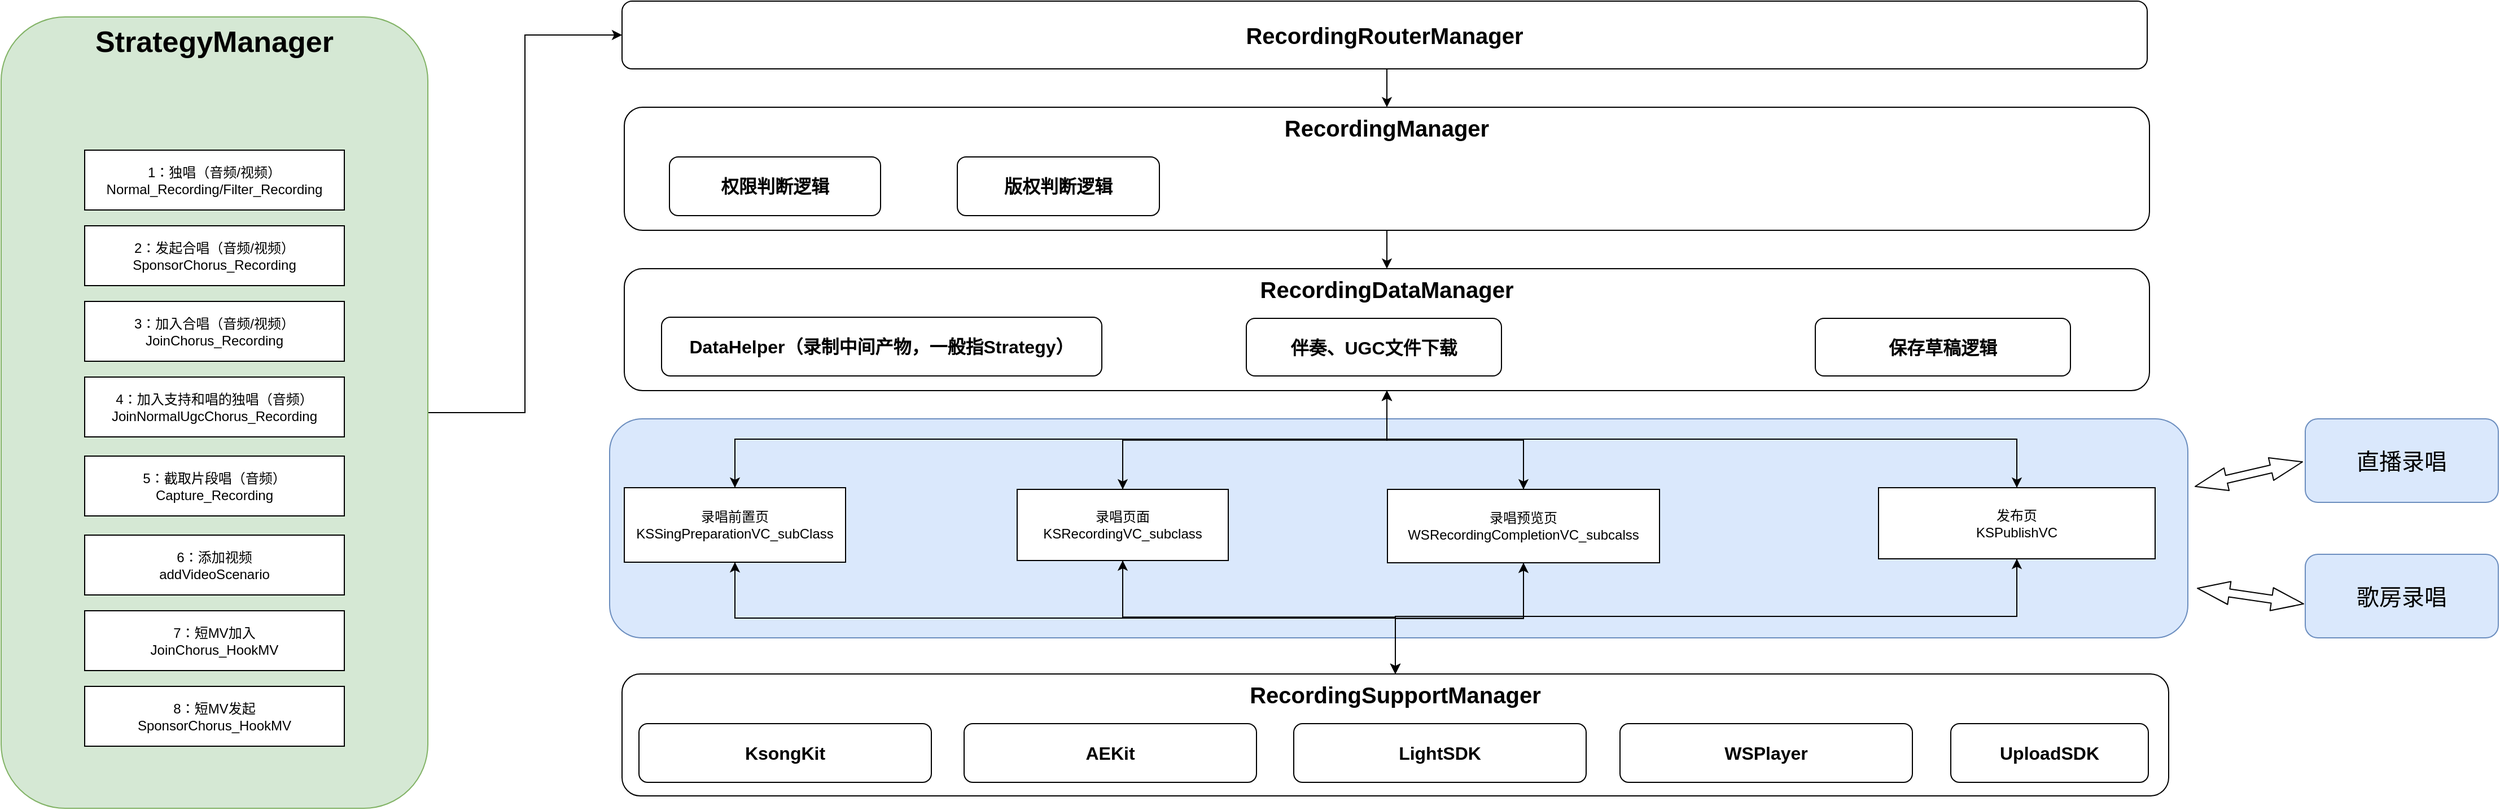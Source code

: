 <mxfile version="14.7.7" type="github">
  <diagram id="4FbR9pomIaIVxxBciywS" name="Page-1">
    <mxGraphModel dx="3631" dy="1334" grid="0" gridSize="10" guides="1" tooltips="1" connect="1" arrows="1" fold="1" page="0" pageScale="1" pageWidth="827" pageHeight="1169" math="0" shadow="0">
      <root>
        <mxCell id="0" />
        <mxCell id="1" parent="0" />
        <mxCell id="91c_8JPLTD3vud4gfQtf-39" value="" style="rounded=1;whiteSpace=wrap;html=1;fontSize=20;verticalAlign=middle;fillColor=#dae8fc;strokeColor=#6c8ebf;" vertex="1" parent="1">
          <mxGeometry x="-324" y="367" width="1398" height="194" as="geometry" />
        </mxCell>
        <mxCell id="91c_8JPLTD3vud4gfQtf-4" style="edgeStyle=orthogonalEdgeStyle;rounded=0;orthogonalLoop=1;jettySize=auto;html=1;exitX=1;exitY=0.5;exitDx=0;exitDy=0;entryX=0;entryY=0.5;entryDx=0;entryDy=0;" edge="1" parent="1" source="udFPGeZrtBHDWeZ5HIYq-1" target="91c_8JPLTD3vud4gfQtf-1">
          <mxGeometry relative="1" as="geometry" />
        </mxCell>
        <mxCell id="udFPGeZrtBHDWeZ5HIYq-1" value="&lt;b&gt;&lt;font style=&quot;font-size: 26px&quot;&gt;StrategyManager&lt;/font&gt;&lt;/b&gt;" style="rounded=1;whiteSpace=wrap;html=1;verticalAlign=top;fillColor=#d5e8d4;strokeColor=#82b366;" parent="1" vertex="1">
          <mxGeometry x="-863" y="11" width="378" height="701" as="geometry" />
        </mxCell>
        <mxCell id="udFPGeZrtBHDWeZ5HIYq-2" value="" style="group" parent="1" vertex="1" connectable="0">
          <mxGeometry x="-789" y="73" width="230" height="584" as="geometry" />
        </mxCell>
        <mxCell id="udFPGeZrtBHDWeZ5HIYq-3" value="" style="group" parent="udFPGeZrtBHDWeZ5HIYq-2" vertex="1" connectable="0">
          <mxGeometry y="56" width="230" height="528" as="geometry" />
        </mxCell>
        <mxCell id="udFPGeZrtBHDWeZ5HIYq-4" value="" style="group" parent="udFPGeZrtBHDWeZ5HIYq-3" vertex="1" connectable="0">
          <mxGeometry width="230" height="528" as="geometry" />
        </mxCell>
        <mxCell id="udFPGeZrtBHDWeZ5HIYq-5" value="1：独唱（音频/视频）&#xa;Normal_Recording/Filter_Recording" style="rounded=0;whiteSpace=wrap;html=1;" parent="udFPGeZrtBHDWeZ5HIYq-4" vertex="1">
          <mxGeometry width="230" height="53" as="geometry" />
        </mxCell>
        <mxCell id="udFPGeZrtBHDWeZ5HIYq-6" value="&lt;div&gt;2：发起合唱（音频/视频）&lt;/div&gt;&lt;div&gt;SponsorChorus_Recording&lt;/div&gt;" style="rounded=0;whiteSpace=wrap;html=1;" parent="udFPGeZrtBHDWeZ5HIYq-4" vertex="1">
          <mxGeometry y="67" width="230" height="53" as="geometry" />
        </mxCell>
        <mxCell id="udFPGeZrtBHDWeZ5HIYq-7" value="&lt;div&gt;3：加入合唱（音频/视频）&lt;/div&gt;&lt;div&gt;JoinChorus_Recording&lt;/div&gt;" style="rounded=0;whiteSpace=wrap;html=1;" parent="udFPGeZrtBHDWeZ5HIYq-4" vertex="1">
          <mxGeometry y="134" width="230" height="53" as="geometry" />
        </mxCell>
        <mxCell id="udFPGeZrtBHDWeZ5HIYq-8" value="&lt;div&gt;4：加入支持和唱的独唱（音频）&lt;/div&gt;&lt;div&gt;JoinNormalUgcChorus_Recording&lt;/div&gt;" style="rounded=0;whiteSpace=wrap;html=1;" parent="udFPGeZrtBHDWeZ5HIYq-4" vertex="1">
          <mxGeometry y="201" width="230" height="53" as="geometry" />
        </mxCell>
        <mxCell id="udFPGeZrtBHDWeZ5HIYq-9" value="&lt;div&gt;5：截取片段唱（音频）&lt;/div&gt;&lt;div&gt;Capture_Recording&lt;/div&gt;" style="rounded=0;whiteSpace=wrap;html=1;" parent="udFPGeZrtBHDWeZ5HIYq-4" vertex="1">
          <mxGeometry y="271" width="230" height="53" as="geometry" />
        </mxCell>
        <mxCell id="udFPGeZrtBHDWeZ5HIYq-10" value="&lt;div&gt;6：添加视频&lt;/div&gt;&lt;div&gt;addVideoScenario&lt;/div&gt;" style="rounded=0;whiteSpace=wrap;html=1;" parent="udFPGeZrtBHDWeZ5HIYq-4" vertex="1">
          <mxGeometry y="341" width="230" height="53" as="geometry" />
        </mxCell>
        <mxCell id="udFPGeZrtBHDWeZ5HIYq-11" value="&lt;div&gt;7：短MV加入&lt;/div&gt;&lt;div&gt;JoinChorus_HookMV&lt;/div&gt;" style="rounded=0;whiteSpace=wrap;html=1;" parent="udFPGeZrtBHDWeZ5HIYq-4" vertex="1">
          <mxGeometry y="408" width="230" height="53" as="geometry" />
        </mxCell>
        <mxCell id="udFPGeZrtBHDWeZ5HIYq-12" value="&lt;div&gt;8：短MV发起&lt;/div&gt;&lt;div&gt;SponsorChorus_HookMV&lt;/div&gt;" style="rounded=0;whiteSpace=wrap;html=1;" parent="udFPGeZrtBHDWeZ5HIYq-4" vertex="1">
          <mxGeometry y="475" width="230" height="53" as="geometry" />
        </mxCell>
        <mxCell id="91c_8JPLTD3vud4gfQtf-41" style="edgeStyle=orthogonalEdgeStyle;rounded=0;orthogonalLoop=1;jettySize=auto;html=1;exitX=0.5;exitY=1;exitDx=0;exitDy=0;entryX=0.5;entryY=0;entryDx=0;entryDy=0;fontSize=20;" edge="1" parent="1" source="udFPGeZrtBHDWeZ5HIYq-13" target="udFPGeZrtBHDWeZ5HIYq-34">
          <mxGeometry relative="1" as="geometry" />
        </mxCell>
        <mxCell id="udFPGeZrtBHDWeZ5HIYq-13" value="&lt;b&gt;&lt;font style=&quot;font-size: 20px&quot;&gt;RecordingManager&lt;/font&gt;&lt;/b&gt;" style="rounded=1;whiteSpace=wrap;html=1;verticalAlign=top;" parent="1" vertex="1">
          <mxGeometry x="-311" y="91" width="1351" height="109" as="geometry" />
        </mxCell>
        <mxCell id="91c_8JPLTD3vud4gfQtf-30" style="edgeStyle=orthogonalEdgeStyle;rounded=0;orthogonalLoop=1;jettySize=auto;html=1;exitX=0.5;exitY=1;exitDx=0;exitDy=0;entryX=0.5;entryY=0;entryDx=0;entryDy=0;fontSize=20;" edge="1" parent="1" source="udFPGeZrtBHDWeZ5HIYq-16" target="91c_8JPLTD3vud4gfQtf-15">
          <mxGeometry relative="1" as="geometry" />
        </mxCell>
        <mxCell id="91c_8JPLTD3vud4gfQtf-35" style="edgeStyle=orthogonalEdgeStyle;rounded=0;orthogonalLoop=1;jettySize=auto;html=1;exitX=0.5;exitY=0;exitDx=0;exitDy=0;entryX=0.5;entryY=1;entryDx=0;entryDy=0;fontSize=20;" edge="1" parent="1" source="udFPGeZrtBHDWeZ5HIYq-16" target="udFPGeZrtBHDWeZ5HIYq-34">
          <mxGeometry relative="1" as="geometry" />
        </mxCell>
        <mxCell id="udFPGeZrtBHDWeZ5HIYq-16" value="&lt;div&gt;录唱前置页&lt;/div&gt;&lt;div&gt;KSSingPreparationVC_subClass&lt;/div&gt;" style="rounded=0;whiteSpace=wrap;html=1;" parent="1" vertex="1">
          <mxGeometry x="-311" y="428" width="196" height="66" as="geometry" />
        </mxCell>
        <mxCell id="91c_8JPLTD3vud4gfQtf-31" style="edgeStyle=orthogonalEdgeStyle;rounded=0;orthogonalLoop=1;jettySize=auto;html=1;exitX=0.5;exitY=1;exitDx=0;exitDy=0;entryX=0.5;entryY=0;entryDx=0;entryDy=0;fontSize=20;" edge="1" parent="1" source="udFPGeZrtBHDWeZ5HIYq-22" target="91c_8JPLTD3vud4gfQtf-15">
          <mxGeometry relative="1" as="geometry" />
        </mxCell>
        <mxCell id="91c_8JPLTD3vud4gfQtf-36" style="edgeStyle=orthogonalEdgeStyle;rounded=0;orthogonalLoop=1;jettySize=auto;html=1;exitX=0.5;exitY=0;exitDx=0;exitDy=0;entryX=0.5;entryY=1;entryDx=0;entryDy=0;fontSize=20;" edge="1" parent="1" source="udFPGeZrtBHDWeZ5HIYq-22" target="udFPGeZrtBHDWeZ5HIYq-34">
          <mxGeometry relative="1" as="geometry" />
        </mxCell>
        <mxCell id="udFPGeZrtBHDWeZ5HIYq-22" value="录唱页面&lt;br&gt;KSRecordingVC_subclass" style="rounded=0;whiteSpace=wrap;html=1;" parent="1" vertex="1">
          <mxGeometry x="37" y="429.5" width="187" height="63" as="geometry" />
        </mxCell>
        <mxCell id="91c_8JPLTD3vud4gfQtf-32" style="edgeStyle=orthogonalEdgeStyle;rounded=0;orthogonalLoop=1;jettySize=auto;html=1;exitX=0.5;exitY=1;exitDx=0;exitDy=0;entryX=0.5;entryY=0;entryDx=0;entryDy=0;fontSize=20;" edge="1" parent="1" source="udFPGeZrtBHDWeZ5HIYq-23" target="91c_8JPLTD3vud4gfQtf-15">
          <mxGeometry relative="1" as="geometry" />
        </mxCell>
        <mxCell id="91c_8JPLTD3vud4gfQtf-37" style="edgeStyle=orthogonalEdgeStyle;rounded=0;orthogonalLoop=1;jettySize=auto;html=1;exitX=0.5;exitY=0;exitDx=0;exitDy=0;entryX=0.5;entryY=1;entryDx=0;entryDy=0;fontSize=20;" edge="1" parent="1" source="udFPGeZrtBHDWeZ5HIYq-23" target="udFPGeZrtBHDWeZ5HIYq-34">
          <mxGeometry relative="1" as="geometry" />
        </mxCell>
        <mxCell id="udFPGeZrtBHDWeZ5HIYq-23" value="录唱预览页&lt;br&gt;WSRecordingCompletionVC_subcalss" style="rounded=0;whiteSpace=wrap;html=1;" parent="1" vertex="1">
          <mxGeometry x="365" y="429.5" width="241" height="65" as="geometry" />
        </mxCell>
        <mxCell id="91c_8JPLTD3vud4gfQtf-38" style="edgeStyle=orthogonalEdgeStyle;rounded=0;orthogonalLoop=1;jettySize=auto;html=1;exitX=0.5;exitY=0;exitDx=0;exitDy=0;entryX=0.5;entryY=1;entryDx=0;entryDy=0;fontSize=20;" edge="1" parent="1" source="udFPGeZrtBHDWeZ5HIYq-24" target="udFPGeZrtBHDWeZ5HIYq-34">
          <mxGeometry relative="1" as="geometry" />
        </mxCell>
        <mxCell id="91c_8JPLTD3vud4gfQtf-43" style="edgeStyle=orthogonalEdgeStyle;rounded=0;orthogonalLoop=1;jettySize=auto;html=1;exitX=0.5;exitY=1;exitDx=0;exitDy=0;entryX=0.5;entryY=0;entryDx=0;entryDy=0;fontSize=20;" edge="1" parent="1" source="udFPGeZrtBHDWeZ5HIYq-24" target="91c_8JPLTD3vud4gfQtf-15">
          <mxGeometry relative="1" as="geometry" />
        </mxCell>
        <mxCell id="udFPGeZrtBHDWeZ5HIYq-24" value="发布页&#xa;KSPublishVC" style="rounded=0;whiteSpace=wrap;html=1;" parent="1" vertex="1">
          <mxGeometry x="800" y="428" width="245" height="63" as="geometry" />
        </mxCell>
        <mxCell id="udFPGeZrtBHDWeZ5HIYq-33" value="权限判断逻辑" style="rounded=1;whiteSpace=wrap;html=1;verticalAlign=middle;fontStyle=1;fontSize=16;" parent="1" vertex="1">
          <mxGeometry x="-271" y="135" width="187" height="52" as="geometry" />
        </mxCell>
        <mxCell id="91c_8JPLTD3vud4gfQtf-11" style="edgeStyle=orthogonalEdgeStyle;rounded=0;orthogonalLoop=1;jettySize=auto;html=1;exitX=0.5;exitY=1;exitDx=0;exitDy=0;fontSize=20;" edge="1" parent="1" source="udFPGeZrtBHDWeZ5HIYq-34" target="udFPGeZrtBHDWeZ5HIYq-16">
          <mxGeometry relative="1" as="geometry" />
        </mxCell>
        <mxCell id="91c_8JPLTD3vud4gfQtf-12" style="edgeStyle=orthogonalEdgeStyle;rounded=0;orthogonalLoop=1;jettySize=auto;html=1;exitX=0.5;exitY=1;exitDx=0;exitDy=0;entryX=0.5;entryY=0;entryDx=0;entryDy=0;fontSize=20;" edge="1" parent="1" source="udFPGeZrtBHDWeZ5HIYq-34" target="udFPGeZrtBHDWeZ5HIYq-22">
          <mxGeometry relative="1" as="geometry" />
        </mxCell>
        <mxCell id="91c_8JPLTD3vud4gfQtf-13" style="edgeStyle=orthogonalEdgeStyle;rounded=0;orthogonalLoop=1;jettySize=auto;html=1;exitX=0.5;exitY=1;exitDx=0;exitDy=0;entryX=0.5;entryY=0;entryDx=0;entryDy=0;fontSize=20;" edge="1" parent="1" source="udFPGeZrtBHDWeZ5HIYq-34" target="udFPGeZrtBHDWeZ5HIYq-23">
          <mxGeometry relative="1" as="geometry" />
        </mxCell>
        <mxCell id="91c_8JPLTD3vud4gfQtf-14" style="edgeStyle=orthogonalEdgeStyle;rounded=0;orthogonalLoop=1;jettySize=auto;html=1;exitX=0.5;exitY=1;exitDx=0;exitDy=0;entryX=0.5;entryY=0;entryDx=0;entryDy=0;fontSize=20;" edge="1" parent="1" source="udFPGeZrtBHDWeZ5HIYq-34" target="udFPGeZrtBHDWeZ5HIYq-24">
          <mxGeometry relative="1" as="geometry" />
        </mxCell>
        <mxCell id="udFPGeZrtBHDWeZ5HIYq-34" value="&lt;font style=&quot;font-size: 20px&quot;&gt;RecordingDataManager&lt;/font&gt;" style="rounded=1;whiteSpace=wrap;html=1;verticalAlign=top;fontStyle=1;fontSize=16;" parent="1" vertex="1">
          <mxGeometry x="-311" y="234" width="1351" height="108" as="geometry" />
        </mxCell>
        <mxCell id="91c_8JPLTD3vud4gfQtf-5" style="edgeStyle=orthogonalEdgeStyle;rounded=0;orthogonalLoop=1;jettySize=auto;html=1;exitX=0.5;exitY=1;exitDx=0;exitDy=0;entryX=0.5;entryY=0;entryDx=0;entryDy=0;" edge="1" parent="1" source="91c_8JPLTD3vud4gfQtf-1" target="udFPGeZrtBHDWeZ5HIYq-13">
          <mxGeometry relative="1" as="geometry" />
        </mxCell>
        <mxCell id="91c_8JPLTD3vud4gfQtf-1" value="RecordingRouterManager" style="rounded=1;whiteSpace=wrap;html=1;verticalAlign=middle;fontStyle=1;fontSize=20;" vertex="1" parent="1">
          <mxGeometry x="-313" y="-3" width="1351" height="60" as="geometry" />
        </mxCell>
        <mxCell id="udFPGeZrtBHDWeZ5HIYq-18" value="DataHelper（录制中间产物，一般指Strategy）" style="rounded=1;whiteSpace=wrap;html=1;verticalAlign=middle;fontStyle=1;fontSize=16;" parent="1" vertex="1">
          <mxGeometry x="-278" y="277" width="390" height="52" as="geometry" />
        </mxCell>
        <mxCell id="udFPGeZrtBHDWeZ5HIYq-19" value="伴奏、UGC文件下载" style="rounded=1;whiteSpace=wrap;html=1;verticalAlign=middle;fontStyle=1;fontSize=16;" parent="1" vertex="1">
          <mxGeometry x="240" y="278" width="226" height="51" as="geometry" />
        </mxCell>
        <mxCell id="91c_8JPLTD3vud4gfQtf-2" value="保存草稿逻辑" style="rounded=1;whiteSpace=wrap;html=1;verticalAlign=middle;fontStyle=1;fontSize=16;" vertex="1" parent="1">
          <mxGeometry x="744" y="278" width="226" height="51" as="geometry" />
        </mxCell>
        <mxCell id="91c_8JPLTD3vud4gfQtf-3" value="版权判断逻辑" style="rounded=1;whiteSpace=wrap;html=1;verticalAlign=middle;fontStyle=1;fontSize=16;" vertex="1" parent="1">
          <mxGeometry x="-16" y="135" width="179" height="52" as="geometry" />
        </mxCell>
        <mxCell id="91c_8JPLTD3vud4gfQtf-26" style="edgeStyle=orthogonalEdgeStyle;rounded=0;orthogonalLoop=1;jettySize=auto;html=1;exitX=0.5;exitY=0;exitDx=0;exitDy=0;entryX=0.5;entryY=1;entryDx=0;entryDy=0;fontSize=20;" edge="1" parent="1" source="91c_8JPLTD3vud4gfQtf-15" target="udFPGeZrtBHDWeZ5HIYq-16">
          <mxGeometry relative="1" as="geometry" />
        </mxCell>
        <mxCell id="91c_8JPLTD3vud4gfQtf-27" style="edgeStyle=orthogonalEdgeStyle;rounded=0;orthogonalLoop=1;jettySize=auto;html=1;exitX=0.5;exitY=0;exitDx=0;exitDy=0;entryX=0.5;entryY=1;entryDx=0;entryDy=0;fontSize=20;" edge="1" parent="1" source="91c_8JPLTD3vud4gfQtf-15" target="udFPGeZrtBHDWeZ5HIYq-22">
          <mxGeometry relative="1" as="geometry" />
        </mxCell>
        <mxCell id="91c_8JPLTD3vud4gfQtf-28" style="edgeStyle=orthogonalEdgeStyle;rounded=0;orthogonalLoop=1;jettySize=auto;html=1;exitX=0.5;exitY=0;exitDx=0;exitDy=0;entryX=0.5;entryY=1;entryDx=0;entryDy=0;fontSize=20;" edge="1" parent="1" source="91c_8JPLTD3vud4gfQtf-15" target="udFPGeZrtBHDWeZ5HIYq-23">
          <mxGeometry relative="1" as="geometry" />
        </mxCell>
        <mxCell id="91c_8JPLTD3vud4gfQtf-44" style="edgeStyle=orthogonalEdgeStyle;rounded=0;orthogonalLoop=1;jettySize=auto;html=1;exitX=0.5;exitY=0;exitDx=0;exitDy=0;entryX=0.5;entryY=1;entryDx=0;entryDy=0;fontSize=20;" edge="1" parent="1" source="91c_8JPLTD3vud4gfQtf-15" target="udFPGeZrtBHDWeZ5HIYq-24">
          <mxGeometry relative="1" as="geometry" />
        </mxCell>
        <mxCell id="91c_8JPLTD3vud4gfQtf-15" value="&lt;font style=&quot;font-size: 20px&quot;&gt;RecordingSupportManager&lt;/font&gt;" style="rounded=1;whiteSpace=wrap;html=1;verticalAlign=top;fontStyle=1;fontSize=16;" vertex="1" parent="1">
          <mxGeometry x="-313" y="593" width="1370" height="108" as="geometry" />
        </mxCell>
        <mxCell id="91c_8JPLTD3vud4gfQtf-16" value="KsongKit" style="rounded=1;whiteSpace=wrap;html=1;verticalAlign=middle;fontStyle=1;fontSize=16;" vertex="1" parent="1">
          <mxGeometry x="-298" y="637" width="259" height="52" as="geometry" />
        </mxCell>
        <mxCell id="91c_8JPLTD3vud4gfQtf-17" value="AEKit" style="rounded=1;whiteSpace=wrap;html=1;verticalAlign=middle;fontStyle=1;fontSize=16;" vertex="1" parent="1">
          <mxGeometry x="-10" y="637" width="259" height="52" as="geometry" />
        </mxCell>
        <mxCell id="91c_8JPLTD3vud4gfQtf-18" value="LightSDK" style="rounded=1;whiteSpace=wrap;html=1;verticalAlign=middle;fontStyle=1;fontSize=16;" vertex="1" parent="1">
          <mxGeometry x="282" y="637" width="259" height="52" as="geometry" />
        </mxCell>
        <mxCell id="91c_8JPLTD3vud4gfQtf-23" value="WSPlayer" style="rounded=1;whiteSpace=wrap;html=1;verticalAlign=middle;fontStyle=1;fontSize=16;" vertex="1" parent="1">
          <mxGeometry x="571" y="637" width="259" height="52" as="geometry" />
        </mxCell>
        <mxCell id="91c_8JPLTD3vud4gfQtf-24" value="UploadSDK" style="rounded=1;whiteSpace=wrap;html=1;verticalAlign=middle;fontStyle=1;fontSize=16;" vertex="1" parent="1">
          <mxGeometry x="864" y="637" width="175" height="52" as="geometry" />
        </mxCell>
        <mxCell id="91c_8JPLTD3vud4gfQtf-45" value="直播录唱" style="rounded=1;whiteSpace=wrap;html=1;fontSize=20;verticalAlign=middle;fillColor=#dae8fc;strokeColor=#6c8ebf;" vertex="1" parent="1">
          <mxGeometry x="1178" y="367" width="171" height="74" as="geometry" />
        </mxCell>
        <mxCell id="91c_8JPLTD3vud4gfQtf-46" value="歌房录唱" style="rounded=1;whiteSpace=wrap;html=1;fontSize=20;verticalAlign=middle;fillColor=#dae8fc;strokeColor=#6c8ebf;" vertex="1" parent="1">
          <mxGeometry x="1178" y="487" width="171" height="74" as="geometry" />
        </mxCell>
        <mxCell id="91c_8JPLTD3vud4gfQtf-47" value="" style="shape=flexArrow;endArrow=classic;startArrow=classic;html=1;fontSize=20;width=7.059;endSize=9.165;endWidth=12.457;startSize=9.165;startWidth=12.457;" edge="1" parent="1">
          <mxGeometry width="100" height="100" relative="1" as="geometry">
            <mxPoint x="1080" y="427" as="sourcePoint" />
            <mxPoint x="1176" y="405" as="targetPoint" />
            <Array as="points" />
          </mxGeometry>
        </mxCell>
        <mxCell id="91c_8JPLTD3vud4gfQtf-49" value="" style="shape=flexArrow;endArrow=classic;startArrow=classic;html=1;fontSize=20;width=7.059;endSize=9.165;endWidth=12.457;startSize=9.165;startWidth=12.457;" edge="1" parent="1">
          <mxGeometry width="100" height="100" relative="1" as="geometry">
            <mxPoint x="1082" y="517" as="sourcePoint" />
            <mxPoint x="1177" y="531" as="targetPoint" />
            <Array as="points" />
          </mxGeometry>
        </mxCell>
      </root>
    </mxGraphModel>
  </diagram>
</mxfile>
